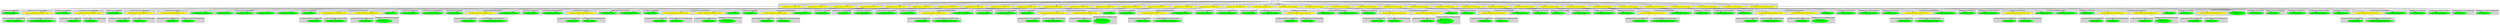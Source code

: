 digraph {

subgraph cluster0 {
 node [style=filled,color=white];
 style=filled;
 color=lightgrey;
 label = "CT_PROG";

"NT_EXPR_CALL_FUNCTION_37099"
 [fillcolor = yellow]
"NT_EXPR_CALL_FUNCTION_37104"
 [fillcolor = yellow]
"NT_EXPR_CALL_FUNCTION_37109"
 [fillcolor = yellow]
"NT_EXPR_CALL_FUNCTION_37114"
 [fillcolor = yellow]
"NT_EXPR_CALL_FUNCTION_37123"
 [fillcolor = yellow]
"NT_EXPR_CALL_FUNCTION_37132"
 [fillcolor = yellow]
"NT_EXPR_CALL_FUNCTION_37135"
 [fillcolor = yellow]
"NT_EXPR_CALL_FUNCTION_37141"
 [fillcolor = yellow]
"NT_EXPR_CALL_FUNCTION_37144"
 [fillcolor = yellow]
"NT_EXPR_CALL_FUNCTION_37150"
 [fillcolor = yellow]
"NT_EXPR_CALL_FUNCTION_37159"
 [fillcolor = yellow]
"NT_EXPR_CALL_FUNCTION_37165"
 [fillcolor = yellow]
"NT_EXPR_CALL_FUNCTION_37168"
 [fillcolor = yellow]
"NT_EXPR_CALL_FUNCTION_37171"
 [fillcolor = yellow]
"NT_EXPR_CALL_FUNCTION_37177"
 [fillcolor = yellow]
"NT_EXPR_CALL_FUNCTION_37180"
 [fillcolor = yellow]
"NT_EXPR_CALL_FUNCTION_37189"
 [fillcolor = yellow]
"NT_EXPR_CALL_FUNCTION_37195"
 [fillcolor = yellow]
"NT_EXPR_CALL_FUNCTION_37198"
 [fillcolor = yellow]
"NT_EXPR_CALL_FUNCTION_37201"
 [fillcolor = yellow]
"NT_EXPR_CALL_FUNCTION_37207"
 [fillcolor = yellow]
"NT_EXPR_CALL_FUNCTION_37216"
 [fillcolor = yellow]
"NT_EXPR_CALL_FUNCTION_37222"
 [fillcolor = yellow]
"NT_EXPR_CALL_FUNCTION_37225"
 [fillcolor = yellow]
"NT_EXPR_CALL_FUNCTION_37228"
 [fillcolor = yellow]
"NT_EXPR_CALL_FUNCTION_37234"
 [fillcolor = yellow]
"NT_EXPR_CALL_FUNCTION_37237"
 [fillcolor = yellow]
"NT_EXPR_CALL_FUNCTION_37246"
 [fillcolor = yellow]
"NT_EXPR_CALL_FUNCTION_37249"
 [fillcolor = yellow]
"NT_EXPR_CALL_FUNCTION_37255"
 [fillcolor = yellow]
"NT_EXPR_CALL_FUNCTION_37258"
 [fillcolor = yellow]
"NT_EXPR_CALL_FUNCTION_37264"
 [fillcolor = yellow]
"NT_EXPR_CALL_FUNCTION_37273"
 [fillcolor = yellow]
"NT_EXPR_CALL_FUNCTION_37279"
 [fillcolor = yellow]
"NT_EXPR_CALL_FUNCTION_37282"
 [fillcolor = yellow]
"NT_EXPR_CALL_FUNCTION_37285"
 [fillcolor = yellow]
"NT_EXPR_CALL_FUNCTION_37291"
 [fillcolor = yellow]
"NT_EXPR_MINUS_OR_PLUS_BINARY_37294"
 [fillcolor = yellow]
}
"NT_PROG_37098"->"NT_EXPR_CALL_FUNCTION_37099"
subgraph cluster1 {
 node [style=filled,color=white];
 style=filled;
 color=lightgrey;
 label = "CT_EXPR_CALL_FUNCTION_ID";

"NT_ID_37100< options >"
 [fillcolor = green]
}
subgraph cluster2 {
 node [style=filled,color=white];
 style=filled;
 color=lightgrey;
 label = "CT_EXPR_CALL_FUNCTION_PARAMS";

"NT_EXPR_ASSIGNMENT_OPETATORS_37101"
 [fillcolor = yellow]
}
"NT_EXPR_CALL_FUNCTION_37099"->"NT_ID_37100< options >"
"NT_EXPR_CALL_FUNCTION_37099"->"NT_EXPR_ASSIGNMENT_OPETATORS_37101"
subgraph cluster3 {
 node [style=filled,color=white];
 style=filled;
 color=lightgrey;
 label = "CT_EXPR_ASSIGNMENT_OPETATORS_LEFT";

"NT_ID_37102< keep.source >"
 [fillcolor = green]
}
subgraph cluster4 {
 node [style=filled,color=white];
 style=filled;
 color=lightgrey;
 label = "CT_EXPR_ASSIGNMENT_OPETATORS_RIGHT";

"NT_LITERALSPECIFIER_37103< TRUE >"
 [fillcolor = green]
}
"NT_EXPR_ASSIGNMENT_OPETATORS_37101"->"NT_ID_37102< keep.source >"
"NT_EXPR_ASSIGNMENT_OPETATORS_37101"->"NT_LITERALSPECIFIER_37103< TRUE >"
"NT_PROG_37098"->"NT_EXPR_CALL_FUNCTION_37104"
subgraph cluster5 {
 node [style=filled,color=white];
 style=filled;
 color=lightgrey;
 label = "CT_EXPR_CALL_FUNCTION_ID";

"NT_ID_37105< print >"
 [fillcolor = green]
}
subgraph cluster6 {
 node [style=filled,color=white];
 style=filled;
 color=lightgrey;
 label = "CT_EXPR_CALL_FUNCTION_PARAMS";

"NT_EXPR_MINUS_OR_PLUS_BINARY_37106"
 [fillcolor = yellow]
}
"NT_EXPR_CALL_FUNCTION_37104"->"NT_ID_37105< print >"
"NT_EXPR_CALL_FUNCTION_37104"->"NT_EXPR_MINUS_OR_PLUS_BINARY_37106"
subgraph cluster7 {
 node [style=filled,color=white];
 style=filled;
 color=lightgrey;
 label = "CT_EXPR_MINUS_OR_PLUS_BINARY_LEFT";

"NT_INT_37107< 2 >"
 [fillcolor = green]
}
subgraph cluster8 {
 node [style=filled,color=white];
 style=filled;
 color=lightgrey;
 label = "CT_EXPR_MINUS_OR_PLUS_BINARY_RIGHT";

"NT_INT_37108< 3 >"
 [fillcolor = green]
}
"NT_EXPR_MINUS_OR_PLUS_BINARY_37106"->"NT_INT_37107< 2 >"
"NT_EXPR_MINUS_OR_PLUS_BINARY_37106"->"NT_INT_37108< 3 >"
"NT_PROG_37098"->"NT_EXPR_CALL_FUNCTION_37109"
subgraph cluster9 {
 node [style=filled,color=white];
 style=filled;
 color=lightgrey;
 label = "CT_EXPR_CALL_FUNCTION_ID";

"NT_ID_37110< print >"
 [fillcolor = green]
}
subgraph cluster10 {
 node [style=filled,color=white];
 style=filled;
 color=lightgrey;
 label = "CT_EXPR_CALL_FUNCTION_PARAMS";

"NT_EXPR_MINUS_OR_PLUS_BINARY_37111"
 [fillcolor = yellow]
}
"NT_EXPR_CALL_FUNCTION_37109"->"NT_ID_37110< print >"
"NT_EXPR_CALL_FUNCTION_37109"->"NT_EXPR_MINUS_OR_PLUS_BINARY_37111"
subgraph cluster11 {
 node [style=filled,color=white];
 style=filled;
 color=lightgrey;
 label = "CT_EXPR_MINUS_OR_PLUS_BINARY_LEFT";

"NT_INT_37112< 4 >"
 [fillcolor = green]
}
subgraph cluster12 {
 node [style=filled,color=white];
 style=filled;
 color=lightgrey;
 label = "CT_EXPR_MINUS_OR_PLUS_BINARY_RIGHT";

"NT_INT_37113< 5 >"
 [fillcolor = green]
}
"NT_EXPR_MINUS_OR_PLUS_BINARY_37111"->"NT_INT_37112< 4 >"
"NT_EXPR_MINUS_OR_PLUS_BINARY_37111"->"NT_INT_37113< 5 >"
"NT_PROG_37098"->"NT_EXPR_CALL_FUNCTION_37114"
subgraph cluster13 {
 node [style=filled,color=white];
 style=filled;
 color=lightgrey;
 label = "CT_EXPR_CALL_FUNCTION_ID";

"NT_EXPR_ASSIGNMENT_OPETATORS_37115"
 [fillcolor = yellow]
}
subgraph cluster14 {
 node [style=filled,color=white];
 style=filled;
 color=lightgrey;
 label = "CT_EXPR_CALL_FUNCTION_PARAMS";

"NT_STRING_37118< # line 1 >"
 [fillcolor = green]
"NT_STRING_37119< 2+3 >"
 [fillcolor = green]
"NT_STRING_37120< ls() >"
 [fillcolor = green]
"NT_STRING_37121< pi >"
 [fillcolor = green]
"NT_STRING_37122< # last line >"
 [fillcolor = green]
}
"NT_EXPR_CALL_FUNCTION_37114"->"NT_EXPR_ASSIGNMENT_OPETATORS_37115"
subgraph cluster15 {
 node [style=filled,color=white];
 style=filled;
 color=lightgrey;
 label = "CT_EXPR_ASSIGNMENT_OPETATORS_LEFT";

"NT_ID_37116< z >"
 [fillcolor = green]
}
subgraph cluster16 {
 node [style=filled,color=white];
 style=filled;
 color=lightgrey;
 label = "CT_EXPR_ASSIGNMENT_OPETATORS_RIGHT";

"NT_ID_37117< c >"
 [fillcolor = green]
}
"NT_EXPR_ASSIGNMENT_OPETATORS_37115"->"NT_ID_37116< z >"
"NT_EXPR_ASSIGNMENT_OPETATORS_37115"->"NT_ID_37117< c >"
"NT_EXPR_CALL_FUNCTION_37114"->"NT_STRING_37118< # line 1 >"
"NT_EXPR_CALL_FUNCTION_37114"->"NT_STRING_37119< 2+3 >"
"NT_EXPR_CALL_FUNCTION_37114"->"NT_STRING_37120< ls() >"
"NT_EXPR_CALL_FUNCTION_37114"->"NT_STRING_37121< pi >"
"NT_EXPR_CALL_FUNCTION_37114"->"NT_STRING_37122< # last line >"
"NT_PROG_37098"->"NT_EXPR_CALL_FUNCTION_37123"
subgraph cluster17 {
 node [style=filled,color=white];
 style=filled;
 color=lightgrey;
 label = "CT_EXPR_CALL_FUNCTION_ID";

"NT_ID_37124< cat >"
 [fillcolor = green]
}
subgraph cluster18 {
 node [style=filled,color=white];
 style=filled;
 color=lightgrey;
 label = "CT_EXPR_CALL_FUNCTION_PARAMS";

"NT_ID_37125< z >"
 [fillcolor = green]
"NT_EXPR_ASSIGNMENT_OPETATORS_37126"
 [fillcolor = yellow]
"NT_EXPR_ASSIGNMENT_OPETATORS_37129"
 [fillcolor = yellow]
}
"NT_EXPR_CALL_FUNCTION_37123"->"NT_ID_37124< cat >"
"NT_EXPR_CALL_FUNCTION_37123"->"NT_ID_37125< z >"
"NT_EXPR_CALL_FUNCTION_37123"->"NT_EXPR_ASSIGNMENT_OPETATORS_37126"
subgraph cluster19 {
 node [style=filled,color=white];
 style=filled;
 color=lightgrey;
 label = "CT_EXPR_ASSIGNMENT_OPETATORS_LEFT";

"NT_ID_37127< file >"
 [fillcolor = green]
}
subgraph cluster20 {
 node [style=filled,color=white];
 style=filled;
 color=lightgrey;
 label = "CT_EXPR_ASSIGNMENT_OPETATORS_RIGHT";

"NT_STRING_37128< testIO.R >"
 [fillcolor = green]
}
"NT_EXPR_ASSIGNMENT_OPETATORS_37126"->"NT_ID_37127< file >"
"NT_EXPR_ASSIGNMENT_OPETATORS_37126"->"NT_STRING_37128< testIO.R >"
"NT_EXPR_CALL_FUNCTION_37123"->"NT_EXPR_ASSIGNMENT_OPETATORS_37129"
subgraph cluster21 {
 node [style=filled,color=white];
 style=filled;
 color=lightgrey;
 label = "CT_EXPR_ASSIGNMENT_OPETATORS_LEFT";

"NT_ID_37130< sep >"
 [fillcolor = green]
}
subgraph cluster22 {
 node [style=filled,color=white];
 style=filled;
 color=lightgrey;
 label = "CT_EXPR_ASSIGNMENT_OPETATORS_RIGHT";

"NT_STRING_37131< \n >"
 [fillcolor = green]
}
"NT_EXPR_ASSIGNMENT_OPETATORS_37129"->"NT_ID_37130< sep >"
"NT_EXPR_ASSIGNMENT_OPETATORS_37129"->"NT_STRING_37131< \n >"
"NT_PROG_37098"->"NT_EXPR_CALL_FUNCTION_37132"
subgraph cluster23 {
 node [style=filled,color=white];
 style=filled;
 color=lightgrey;
 label = "CT_EXPR_CALL_FUNCTION_ID";

"NT_ID_37133< readLines >"
 [fillcolor = green]
}
subgraph cluster24 {
 node [style=filled,color=white];
 style=filled;
 color=lightgrey;
 label = "CT_EXPR_CALL_FUNCTION_PARAMS";

"NT_STRING_37134< testIO.R >"
 [fillcolor = green]
}
"NT_EXPR_CALL_FUNCTION_37132"->"NT_ID_37133< readLines >"
"NT_EXPR_CALL_FUNCTION_37132"->"NT_STRING_37134< testIO.R >"
"NT_PROG_37098"->"NT_EXPR_CALL_FUNCTION_37135"
subgraph cluster25 {
 node [style=filled,color=white];
 style=filled;
 color=lightgrey;
 label = "CT_EXPR_CALL_FUNCTION_ID";

"NT_ID_37136< source >"
 [fillcolor = green]
}
subgraph cluster26 {
 node [style=filled,color=white];
 style=filled;
 color=lightgrey;
 label = "CT_EXPR_CALL_FUNCTION_PARAMS";

"NT_STRING_37137< testIO.R >"
 [fillcolor = green]
"NT_EXPR_ASSIGNMENT_OPETATORS_37138"
 [fillcolor = yellow]
}
"NT_EXPR_CALL_FUNCTION_37135"->"NT_ID_37136< source >"
"NT_EXPR_CALL_FUNCTION_37135"->"NT_STRING_37137< testIO.R >"
"NT_EXPR_CALL_FUNCTION_37135"->"NT_EXPR_ASSIGNMENT_OPETATORS_37138"
subgraph cluster27 {
 node [style=filled,color=white];
 style=filled;
 color=lightgrey;
 label = "CT_EXPR_ASSIGNMENT_OPETATORS_LEFT";

"NT_ID_37139< echo >"
 [fillcolor = green]
}
subgraph cluster28 {
 node [style=filled,color=white];
 style=filled;
 color=lightgrey;
 label = "CT_EXPR_ASSIGNMENT_OPETATORS_RIGHT";

"NT_LITERALSPECIFIER_37140< TRUE >"
 [fillcolor = green]
}
"NT_EXPR_ASSIGNMENT_OPETATORS_37138"->"NT_ID_37139< echo >"
"NT_EXPR_ASSIGNMENT_OPETATORS_37138"->"NT_LITERALSPECIFIER_37140< TRUE >"
"NT_PROG_37098"->"NT_EXPR_CALL_FUNCTION_37141"
subgraph cluster29 {
 node [style=filled,color=white];
 style=filled;
 color=lightgrey;
 label = "CT_EXPR_CALL_FUNCTION_ID";

"NT_ID_37142< unlink >"
 [fillcolor = green]
}
subgraph cluster30 {
 node [style=filled,color=white];
 style=filled;
 color=lightgrey;
 label = "CT_EXPR_CALL_FUNCTION_PARAMS";

"NT_STRING_37143< testIO.R >"
 [fillcolor = green]
}
"NT_EXPR_CALL_FUNCTION_37141"->"NT_ID_37142< unlink >"
"NT_EXPR_CALL_FUNCTION_37141"->"NT_STRING_37143< testIO.R >"
"NT_PROG_37098"->"NT_EXPR_CALL_FUNCTION_37144"
subgraph cluster31 {
 node [style=filled,color=white];
 style=filled;
 color=lightgrey;
 label = "CT_EXPR_CALL_FUNCTION_ID";

"NT_EXPR_ASSIGNMENT_OPETATORS_37145"
 [fillcolor = yellow]
}
subgraph cluster32 {
 node [style=filled,color=white];
 style=filled;
 color=lightgrey;
 label = "CT_EXPR_CALL_FUNCTION_PARAMS";

"NT_STRING_37148< testIO.R >"
 [fillcolor = green]
"NT_STRING_37149< wt >"
 [fillcolor = green]
}
"NT_EXPR_CALL_FUNCTION_37144"->"NT_EXPR_ASSIGNMENT_OPETATORS_37145"
subgraph cluster33 {
 node [style=filled,color=white];
 style=filled;
 color=lightgrey;
 label = "CT_EXPR_ASSIGNMENT_OPETATORS_LEFT";

"NT_ID_37146< zz >"
 [fillcolor = green]
}
subgraph cluster34 {
 node [style=filled,color=white];
 style=filled;
 color=lightgrey;
 label = "CT_EXPR_ASSIGNMENT_OPETATORS_RIGHT";

"NT_ID_37147< file >"
 [fillcolor = green]
}
"NT_EXPR_ASSIGNMENT_OPETATORS_37145"->"NT_ID_37146< zz >"
"NT_EXPR_ASSIGNMENT_OPETATORS_37145"->"NT_ID_37147< file >"
"NT_EXPR_CALL_FUNCTION_37144"->"NT_STRING_37148< testIO.R >"
"NT_EXPR_CALL_FUNCTION_37144"->"NT_STRING_37149< wt >"
"NT_PROG_37098"->"NT_EXPR_CALL_FUNCTION_37150"
subgraph cluster35 {
 node [style=filled,color=white];
 style=filled;
 color=lightgrey;
 label = "CT_EXPR_CALL_FUNCTION_ID";

"NT_ID_37151< cat >"
 [fillcolor = green]
}
subgraph cluster36 {
 node [style=filled,color=white];
 style=filled;
 color=lightgrey;
 label = "CT_EXPR_CALL_FUNCTION_PARAMS";

"NT_ID_37152< z >"
 [fillcolor = green]
"NT_EXPR_ASSIGNMENT_OPETATORS_37153"
 [fillcolor = yellow]
"NT_EXPR_ASSIGNMENT_OPETATORS_37156"
 [fillcolor = yellow]
}
"NT_EXPR_CALL_FUNCTION_37150"->"NT_ID_37151< cat >"
"NT_EXPR_CALL_FUNCTION_37150"->"NT_ID_37152< z >"
"NT_EXPR_CALL_FUNCTION_37150"->"NT_EXPR_ASSIGNMENT_OPETATORS_37153"
subgraph cluster37 {
 node [style=filled,color=white];
 style=filled;
 color=lightgrey;
 label = "CT_EXPR_ASSIGNMENT_OPETATORS_LEFT";

"NT_ID_37154< file >"
 [fillcolor = green]
}
subgraph cluster38 {
 node [style=filled,color=white];
 style=filled;
 color=lightgrey;
 label = "CT_EXPR_ASSIGNMENT_OPETATORS_RIGHT";

"NT_ID_37155< zz >"
 [fillcolor = green]
}
"NT_EXPR_ASSIGNMENT_OPETATORS_37153"->"NT_ID_37154< file >"
"NT_EXPR_ASSIGNMENT_OPETATORS_37153"->"NT_ID_37155< zz >"
"NT_EXPR_CALL_FUNCTION_37150"->"NT_EXPR_ASSIGNMENT_OPETATORS_37156"
subgraph cluster39 {
 node [style=filled,color=white];
 style=filled;
 color=lightgrey;
 label = "CT_EXPR_ASSIGNMENT_OPETATORS_LEFT";

"NT_ID_37157< sep >"
 [fillcolor = green]
}
subgraph cluster40 {
 node [style=filled,color=white];
 style=filled;
 color=lightgrey;
 label = "CT_EXPR_ASSIGNMENT_OPETATORS_RIGHT";

"NT_STRING_37158< \n >"
 [fillcolor = green]
}
"NT_EXPR_ASSIGNMENT_OPETATORS_37156"->"NT_ID_37157< sep >"
"NT_EXPR_ASSIGNMENT_OPETATORS_37156"->"NT_STRING_37158< \n >"
"NT_PROG_37098"->"NT_EXPR_CALL_FUNCTION_37159"
subgraph cluster41 {
 node [style=filled,color=white];
 style=filled;
 color=lightgrey;
 label = "CT_EXPR_CALL_FUNCTION_ID";

"NT_ID_37160< cat >"
 [fillcolor = green]
}
subgraph cluster42 {
 node [style=filled,color=white];
 style=filled;
 color=lightgrey;
 label = "CT_EXPR_CALL_FUNCTION_PARAMS";

"NT_STRING_37161< 5+6 >"
 [fillcolor = green]
"NT_EXPR_ASSIGNMENT_OPETATORS_37162"
 [fillcolor = yellow]
}
"NT_EXPR_CALL_FUNCTION_37159"->"NT_ID_37160< cat >"
"NT_EXPR_CALL_FUNCTION_37159"->"NT_STRING_37161< 5+6 >"
"NT_EXPR_CALL_FUNCTION_37159"->"NT_EXPR_ASSIGNMENT_OPETATORS_37162"
subgraph cluster43 {
 node [style=filled,color=white];
 style=filled;
 color=lightgrey;
 label = "CT_EXPR_ASSIGNMENT_OPETATORS_LEFT";

"NT_ID_37163< file >"
 [fillcolor = green]
}
subgraph cluster44 {
 node [style=filled,color=white];
 style=filled;
 color=lightgrey;
 label = "CT_EXPR_ASSIGNMENT_OPETATORS_RIGHT";

"NT_ID_37164< zz >"
 [fillcolor = green]
}
"NT_EXPR_ASSIGNMENT_OPETATORS_37162"->"NT_ID_37163< file >"
"NT_EXPR_ASSIGNMENT_OPETATORS_37162"->"NT_ID_37164< zz >"
"NT_PROG_37098"->"NT_EXPR_CALL_FUNCTION_37165"
subgraph cluster45 {
 node [style=filled,color=white];
 style=filled;
 color=lightgrey;
 label = "CT_EXPR_CALL_FUNCTION_ID";

"NT_ID_37166< close >"
 [fillcolor = green]
}
subgraph cluster46 {
 node [style=filled,color=white];
 style=filled;
 color=lightgrey;
 label = "CT_EXPR_CALL_FUNCTION_PARAMS";

"NT_ID_37167< zz >"
 [fillcolor = green]
}
"NT_EXPR_CALL_FUNCTION_37165"->"NT_ID_37166< close >"
"NT_EXPR_CALL_FUNCTION_37165"->"NT_ID_37167< zz >"
"NT_PROG_37098"->"NT_EXPR_CALL_FUNCTION_37168"
subgraph cluster47 {
 node [style=filled,color=white];
 style=filled;
 color=lightgrey;
 label = "CT_EXPR_CALL_FUNCTION_ID";

"NT_ID_37169< readLines >"
 [fillcolor = green]
}
subgraph cluster48 {
 node [style=filled,color=white];
 style=filled;
 color=lightgrey;
 label = "CT_EXPR_CALL_FUNCTION_PARAMS";

"NT_STRING_37170< testIO.R >"
 [fillcolor = green]
}
"NT_EXPR_CALL_FUNCTION_37168"->"NT_ID_37169< readLines >"
"NT_EXPR_CALL_FUNCTION_37168"->"NT_STRING_37170< testIO.R >"
"NT_PROG_37098"->"NT_EXPR_CALL_FUNCTION_37171"
subgraph cluster49 {
 node [style=filled,color=white];
 style=filled;
 color=lightgrey;
 label = "CT_EXPR_CALL_FUNCTION_ID";

"NT_ID_37172< source >"
 [fillcolor = green]
}
subgraph cluster50 {
 node [style=filled,color=white];
 style=filled;
 color=lightgrey;
 label = "CT_EXPR_CALL_FUNCTION_PARAMS";

"NT_STRING_37173< testIO.R >"
 [fillcolor = green]
"NT_EXPR_ASSIGNMENT_OPETATORS_37174"
 [fillcolor = yellow]
}
"NT_EXPR_CALL_FUNCTION_37171"->"NT_ID_37172< source >"
"NT_EXPR_CALL_FUNCTION_37171"->"NT_STRING_37173< testIO.R >"
"NT_EXPR_CALL_FUNCTION_37171"->"NT_EXPR_ASSIGNMENT_OPETATORS_37174"
subgraph cluster51 {
 node [style=filled,color=white];
 style=filled;
 color=lightgrey;
 label = "CT_EXPR_ASSIGNMENT_OPETATORS_LEFT";

"NT_ID_37175< echo >"
 [fillcolor = green]
}
subgraph cluster52 {
 node [style=filled,color=white];
 style=filled;
 color=lightgrey;
 label = "CT_EXPR_ASSIGNMENT_OPETATORS_RIGHT";

"NT_LITERALSPECIFIER_37176< TRUE >"
 [fillcolor = green]
}
"NT_EXPR_ASSIGNMENT_OPETATORS_37174"->"NT_ID_37175< echo >"
"NT_EXPR_ASSIGNMENT_OPETATORS_37174"->"NT_LITERALSPECIFIER_37176< TRUE >"
"NT_PROG_37098"->"NT_EXPR_CALL_FUNCTION_37177"
subgraph cluster53 {
 node [style=filled,color=white];
 style=filled;
 color=lightgrey;
 label = "CT_EXPR_CALL_FUNCTION_ID";

"NT_ID_37178< unlink >"
 [fillcolor = green]
}
subgraph cluster54 {
 node [style=filled,color=white];
 style=filled;
 color=lightgrey;
 label = "CT_EXPR_CALL_FUNCTION_PARAMS";

"NT_STRING_37179< testIO.R >"
 [fillcolor = green]
}
"NT_EXPR_CALL_FUNCTION_37177"->"NT_ID_37178< unlink >"
"NT_EXPR_CALL_FUNCTION_37177"->"NT_STRING_37179< testIO.R >"
"NT_PROG_37098"->"NT_EXPR_CALL_FUNCTION_37180"
subgraph cluster55 {
 node [style=filled,color=white];
 style=filled;
 color=lightgrey;
 label = "CT_EXPR_CALL_FUNCTION_ID";

"NT_ID_37181< cat >"
 [fillcolor = green]
}
subgraph cluster56 {
 node [style=filled,color=white];
 style=filled;
 color=lightgrey;
 label = "CT_EXPR_CALL_FUNCTION_PARAMS";

"NT_ID_37182< z >"
 [fillcolor = green]
"NT_EXPR_ASSIGNMENT_OPETATORS_37183"
 [fillcolor = yellow]
"NT_EXPR_ASSIGNMENT_OPETATORS_37186"
 [fillcolor = yellow]
}
"NT_EXPR_CALL_FUNCTION_37180"->"NT_ID_37181< cat >"
"NT_EXPR_CALL_FUNCTION_37180"->"NT_ID_37182< z >"
"NT_EXPR_CALL_FUNCTION_37180"->"NT_EXPR_ASSIGNMENT_OPETATORS_37183"
subgraph cluster57 {
 node [style=filled,color=white];
 style=filled;
 color=lightgrey;
 label = "CT_EXPR_ASSIGNMENT_OPETATORS_LEFT";

"NT_ID_37184< file >"
 [fillcolor = green]
}
subgraph cluster58 {
 node [style=filled,color=white];
 style=filled;
 color=lightgrey;
 label = "CT_EXPR_ASSIGNMENT_OPETATORS_RIGHT";

"NT_STRING_37185< testIO.R >"
 [fillcolor = green]
}
"NT_EXPR_ASSIGNMENT_OPETATORS_37183"->"NT_ID_37184< file >"
"NT_EXPR_ASSIGNMENT_OPETATORS_37183"->"NT_STRING_37185< testIO.R >"
"NT_EXPR_CALL_FUNCTION_37180"->"NT_EXPR_ASSIGNMENT_OPETATORS_37186"
subgraph cluster59 {
 node [style=filled,color=white];
 style=filled;
 color=lightgrey;
 label = "CT_EXPR_ASSIGNMENT_OPETATORS_LEFT";

"NT_ID_37187< sep >"
 [fillcolor = green]
}
subgraph cluster60 {
 node [style=filled,color=white];
 style=filled;
 color=lightgrey;
 label = "CT_EXPR_ASSIGNMENT_OPETATORS_RIGHT";

"NT_STRING_37188< \r\n >"
 [fillcolor = green]
}
"NT_EXPR_ASSIGNMENT_OPETATORS_37186"->"NT_ID_37187< sep >"
"NT_EXPR_ASSIGNMENT_OPETATORS_37186"->"NT_STRING_37188< \r\n >"
"NT_PROG_37098"->"NT_EXPR_CALL_FUNCTION_37189"
subgraph cluster61 {
 node [style=filled,color=white];
 style=filled;
 color=lightgrey;
 label = "CT_EXPR_CALL_FUNCTION_ID";

"NT_ID_37190< source >"
 [fillcolor = green]
}
subgraph cluster62 {
 node [style=filled,color=white];
 style=filled;
 color=lightgrey;
 label = "CT_EXPR_CALL_FUNCTION_PARAMS";

"NT_STRING_37191< testIO.R >"
 [fillcolor = green]
"NT_EXPR_ASSIGNMENT_OPETATORS_37192"
 [fillcolor = yellow]
}
"NT_EXPR_CALL_FUNCTION_37189"->"NT_ID_37190< source >"
"NT_EXPR_CALL_FUNCTION_37189"->"NT_STRING_37191< testIO.R >"
"NT_EXPR_CALL_FUNCTION_37189"->"NT_EXPR_ASSIGNMENT_OPETATORS_37192"
subgraph cluster63 {
 node [style=filled,color=white];
 style=filled;
 color=lightgrey;
 label = "CT_EXPR_ASSIGNMENT_OPETATORS_LEFT";

"NT_ID_37193< echo >"
 [fillcolor = green]
}
subgraph cluster64 {
 node [style=filled,color=white];
 style=filled;
 color=lightgrey;
 label = "CT_EXPR_ASSIGNMENT_OPETATORS_RIGHT";

"NT_LITERALSPECIFIER_37194< TRUE >"
 [fillcolor = green]
}
"NT_EXPR_ASSIGNMENT_OPETATORS_37192"->"NT_ID_37193< echo >"
"NT_EXPR_ASSIGNMENT_OPETATORS_37192"->"NT_LITERALSPECIFIER_37194< TRUE >"
"NT_PROG_37098"->"NT_EXPR_CALL_FUNCTION_37195"
subgraph cluster65 {
 node [style=filled,color=white];
 style=filled;
 color=lightgrey;
 label = "CT_EXPR_CALL_FUNCTION_ID";

"NT_ID_37196< readLines >"
 [fillcolor = green]
}
subgraph cluster66 {
 node [style=filled,color=white];
 style=filled;
 color=lightgrey;
 label = "CT_EXPR_CALL_FUNCTION_PARAMS";

"NT_STRING_37197< testIO.R >"
 [fillcolor = green]
}
"NT_EXPR_CALL_FUNCTION_37195"->"NT_ID_37196< readLines >"
"NT_EXPR_CALL_FUNCTION_37195"->"NT_STRING_37197< testIO.R >"
"NT_PROG_37098"->"NT_EXPR_CALL_FUNCTION_37198"
subgraph cluster67 {
 node [style=filled,color=white];
 style=filled;
 color=lightgrey;
 label = "CT_EXPR_CALL_FUNCTION_ID";

"NT_ID_37199< unlink >"
 [fillcolor = green]
}
subgraph cluster68 {
 node [style=filled,color=white];
 style=filled;
 color=lightgrey;
 label = "CT_EXPR_CALL_FUNCTION_PARAMS";

"NT_STRING_37200< testIO.R >"
 [fillcolor = green]
}
"NT_EXPR_CALL_FUNCTION_37198"->"NT_ID_37199< unlink >"
"NT_EXPR_CALL_FUNCTION_37198"->"NT_STRING_37200< testIO.R >"
"NT_PROG_37098"->"NT_EXPR_CALL_FUNCTION_37201"
subgraph cluster69 {
 node [style=filled,color=white];
 style=filled;
 color=lightgrey;
 label = "CT_EXPR_CALL_FUNCTION_ID";

"NT_EXPR_ASSIGNMENT_OPETATORS_37202"
 [fillcolor = yellow]
}
subgraph cluster70 {
 node [style=filled,color=white];
 style=filled;
 color=lightgrey;
 label = "CT_EXPR_CALL_FUNCTION_PARAMS";

"NT_STRING_37205< testIO.R >"
 [fillcolor = green]
"NT_STRING_37206< wt >"
 [fillcolor = green]
}
"NT_EXPR_CALL_FUNCTION_37201"->"NT_EXPR_ASSIGNMENT_OPETATORS_37202"
subgraph cluster71 {
 node [style=filled,color=white];
 style=filled;
 color=lightgrey;
 label = "CT_EXPR_ASSIGNMENT_OPETATORS_LEFT";

"NT_ID_37203< zz >"
 [fillcolor = green]
}
subgraph cluster72 {
 node [style=filled,color=white];
 style=filled;
 color=lightgrey;
 label = "CT_EXPR_ASSIGNMENT_OPETATORS_RIGHT";

"NT_ID_37204< file >"
 [fillcolor = green]
}
"NT_EXPR_ASSIGNMENT_OPETATORS_37202"->"NT_ID_37203< zz >"
"NT_EXPR_ASSIGNMENT_OPETATORS_37202"->"NT_ID_37204< file >"
"NT_EXPR_CALL_FUNCTION_37201"->"NT_STRING_37205< testIO.R >"
"NT_EXPR_CALL_FUNCTION_37201"->"NT_STRING_37206< wt >"
"NT_PROG_37098"->"NT_EXPR_CALL_FUNCTION_37207"
subgraph cluster73 {
 node [style=filled,color=white];
 style=filled;
 color=lightgrey;
 label = "CT_EXPR_CALL_FUNCTION_ID";

"NT_ID_37208< cat >"
 [fillcolor = green]
}
subgraph cluster74 {
 node [style=filled,color=white];
 style=filled;
 color=lightgrey;
 label = "CT_EXPR_CALL_FUNCTION_PARAMS";

"NT_ID_37209< z >"
 [fillcolor = green]
"NT_EXPR_ASSIGNMENT_OPETATORS_37210"
 [fillcolor = yellow]
"NT_EXPR_ASSIGNMENT_OPETATORS_37213"
 [fillcolor = yellow]
}
"NT_EXPR_CALL_FUNCTION_37207"->"NT_ID_37208< cat >"
"NT_EXPR_CALL_FUNCTION_37207"->"NT_ID_37209< z >"
"NT_EXPR_CALL_FUNCTION_37207"->"NT_EXPR_ASSIGNMENT_OPETATORS_37210"
subgraph cluster75 {
 node [style=filled,color=white];
 style=filled;
 color=lightgrey;
 label = "CT_EXPR_ASSIGNMENT_OPETATORS_LEFT";

"NT_ID_37211< file >"
 [fillcolor = green]
}
subgraph cluster76 {
 node [style=filled,color=white];
 style=filled;
 color=lightgrey;
 label = "CT_EXPR_ASSIGNMENT_OPETATORS_RIGHT";

"NT_ID_37212< zz >"
 [fillcolor = green]
}
"NT_EXPR_ASSIGNMENT_OPETATORS_37210"->"NT_ID_37211< file >"
"NT_EXPR_ASSIGNMENT_OPETATORS_37210"->"NT_ID_37212< zz >"
"NT_EXPR_CALL_FUNCTION_37207"->"NT_EXPR_ASSIGNMENT_OPETATORS_37213"
subgraph cluster77 {
 node [style=filled,color=white];
 style=filled;
 color=lightgrey;
 label = "CT_EXPR_ASSIGNMENT_OPETATORS_LEFT";

"NT_ID_37214< sep >"
 [fillcolor = green]
}
subgraph cluster78 {
 node [style=filled,color=white];
 style=filled;
 color=lightgrey;
 label = "CT_EXPR_ASSIGNMENT_OPETATORS_RIGHT";

"NT_STRING_37215< \r\n >"
 [fillcolor = green]
}
"NT_EXPR_ASSIGNMENT_OPETATORS_37213"->"NT_ID_37214< sep >"
"NT_EXPR_ASSIGNMENT_OPETATORS_37213"->"NT_STRING_37215< \r\n >"
"NT_PROG_37098"->"NT_EXPR_CALL_FUNCTION_37216"
subgraph cluster79 {
 node [style=filled,color=white];
 style=filled;
 color=lightgrey;
 label = "CT_EXPR_CALL_FUNCTION_ID";

"NT_ID_37217< cat >"
 [fillcolor = green]
}
subgraph cluster80 {
 node [style=filled,color=white];
 style=filled;
 color=lightgrey;
 label = "CT_EXPR_CALL_FUNCTION_PARAMS";

"NT_STRING_37218< 5+6 >"
 [fillcolor = green]
"NT_EXPR_ASSIGNMENT_OPETATORS_37219"
 [fillcolor = yellow]
}
"NT_EXPR_CALL_FUNCTION_37216"->"NT_ID_37217< cat >"
"NT_EXPR_CALL_FUNCTION_37216"->"NT_STRING_37218< 5+6 >"
"NT_EXPR_CALL_FUNCTION_37216"->"NT_EXPR_ASSIGNMENT_OPETATORS_37219"
subgraph cluster81 {
 node [style=filled,color=white];
 style=filled;
 color=lightgrey;
 label = "CT_EXPR_ASSIGNMENT_OPETATORS_LEFT";

"NT_ID_37220< file >"
 [fillcolor = green]
}
subgraph cluster82 {
 node [style=filled,color=white];
 style=filled;
 color=lightgrey;
 label = "CT_EXPR_ASSIGNMENT_OPETATORS_RIGHT";

"NT_ID_37221< zz >"
 [fillcolor = green]
}
"NT_EXPR_ASSIGNMENT_OPETATORS_37219"->"NT_ID_37220< file >"
"NT_EXPR_ASSIGNMENT_OPETATORS_37219"->"NT_ID_37221< zz >"
"NT_PROG_37098"->"NT_EXPR_CALL_FUNCTION_37222"
subgraph cluster83 {
 node [style=filled,color=white];
 style=filled;
 color=lightgrey;
 label = "CT_EXPR_CALL_FUNCTION_ID";

"NT_ID_37223< close >"
 [fillcolor = green]
}
subgraph cluster84 {
 node [style=filled,color=white];
 style=filled;
 color=lightgrey;
 label = "CT_EXPR_CALL_FUNCTION_PARAMS";

"NT_ID_37224< zz >"
 [fillcolor = green]
}
"NT_EXPR_CALL_FUNCTION_37222"->"NT_ID_37223< close >"
"NT_EXPR_CALL_FUNCTION_37222"->"NT_ID_37224< zz >"
"NT_PROG_37098"->"NT_EXPR_CALL_FUNCTION_37225"
subgraph cluster85 {
 node [style=filled,color=white];
 style=filled;
 color=lightgrey;
 label = "CT_EXPR_CALL_FUNCTION_ID";

"NT_ID_37226< readLines >"
 [fillcolor = green]
}
subgraph cluster86 {
 node [style=filled,color=white];
 style=filled;
 color=lightgrey;
 label = "CT_EXPR_CALL_FUNCTION_PARAMS";

"NT_STRING_37227< testIO.R >"
 [fillcolor = green]
}
"NT_EXPR_CALL_FUNCTION_37225"->"NT_ID_37226< readLines >"
"NT_EXPR_CALL_FUNCTION_37225"->"NT_STRING_37227< testIO.R >"
"NT_PROG_37098"->"NT_EXPR_CALL_FUNCTION_37228"
subgraph cluster87 {
 node [style=filled,color=white];
 style=filled;
 color=lightgrey;
 label = "CT_EXPR_CALL_FUNCTION_ID";

"NT_ID_37229< source >"
 [fillcolor = green]
}
subgraph cluster88 {
 node [style=filled,color=white];
 style=filled;
 color=lightgrey;
 label = "CT_EXPR_CALL_FUNCTION_PARAMS";

"NT_STRING_37230< testIO.R >"
 [fillcolor = green]
"NT_EXPR_ASSIGNMENT_OPETATORS_37231"
 [fillcolor = yellow]
}
"NT_EXPR_CALL_FUNCTION_37228"->"NT_ID_37229< source >"
"NT_EXPR_CALL_FUNCTION_37228"->"NT_STRING_37230< testIO.R >"
"NT_EXPR_CALL_FUNCTION_37228"->"NT_EXPR_ASSIGNMENT_OPETATORS_37231"
subgraph cluster89 {
 node [style=filled,color=white];
 style=filled;
 color=lightgrey;
 label = "CT_EXPR_ASSIGNMENT_OPETATORS_LEFT";

"NT_ID_37232< echo >"
 [fillcolor = green]
}
subgraph cluster90 {
 node [style=filled,color=white];
 style=filled;
 color=lightgrey;
 label = "CT_EXPR_ASSIGNMENT_OPETATORS_RIGHT";

"NT_LITERALSPECIFIER_37233< TRUE >"
 [fillcolor = green]
}
"NT_EXPR_ASSIGNMENT_OPETATORS_37231"->"NT_ID_37232< echo >"
"NT_EXPR_ASSIGNMENT_OPETATORS_37231"->"NT_LITERALSPECIFIER_37233< TRUE >"
"NT_PROG_37098"->"NT_EXPR_CALL_FUNCTION_37234"
subgraph cluster91 {
 node [style=filled,color=white];
 style=filled;
 color=lightgrey;
 label = "CT_EXPR_CALL_FUNCTION_ID";

"NT_ID_37235< unlink >"
 [fillcolor = green]
}
subgraph cluster92 {
 node [style=filled,color=white];
 style=filled;
 color=lightgrey;
 label = "CT_EXPR_CALL_FUNCTION_PARAMS";

"NT_STRING_37236< testIO.R >"
 [fillcolor = green]
}
"NT_EXPR_CALL_FUNCTION_37234"->"NT_ID_37235< unlink >"
"NT_EXPR_CALL_FUNCTION_37234"->"NT_STRING_37236< testIO.R >"
"NT_PROG_37098"->"NT_EXPR_CALL_FUNCTION_37237"
subgraph cluster93 {
 node [style=filled,color=white];
 style=filled;
 color=lightgrey;
 label = "CT_EXPR_CALL_FUNCTION_ID";

"NT_ID_37238< cat >"
 [fillcolor = green]
}
subgraph cluster94 {
 node [style=filled,color=white];
 style=filled;
 color=lightgrey;
 label = "CT_EXPR_CALL_FUNCTION_PARAMS";

"NT_ID_37239< z >"
 [fillcolor = green]
"NT_EXPR_ASSIGNMENT_OPETATORS_37240"
 [fillcolor = yellow]
"NT_EXPR_ASSIGNMENT_OPETATORS_37243"
 [fillcolor = yellow]
}
"NT_EXPR_CALL_FUNCTION_37237"->"NT_ID_37238< cat >"
"NT_EXPR_CALL_FUNCTION_37237"->"NT_ID_37239< z >"
"NT_EXPR_CALL_FUNCTION_37237"->"NT_EXPR_ASSIGNMENT_OPETATORS_37240"
subgraph cluster95 {
 node [style=filled,color=white];
 style=filled;
 color=lightgrey;
 label = "CT_EXPR_ASSIGNMENT_OPETATORS_LEFT";

"NT_ID_37241< file >"
 [fillcolor = green]
}
subgraph cluster96 {
 node [style=filled,color=white];
 style=filled;
 color=lightgrey;
 label = "CT_EXPR_ASSIGNMENT_OPETATORS_RIGHT";

"NT_STRING_37242< testIO.R >"
 [fillcolor = green]
}
"NT_EXPR_ASSIGNMENT_OPETATORS_37240"->"NT_ID_37241< file >"
"NT_EXPR_ASSIGNMENT_OPETATORS_37240"->"NT_STRING_37242< testIO.R >"
"NT_EXPR_CALL_FUNCTION_37237"->"NT_EXPR_ASSIGNMENT_OPETATORS_37243"
subgraph cluster97 {
 node [style=filled,color=white];
 style=filled;
 color=lightgrey;
 label = "CT_EXPR_ASSIGNMENT_OPETATORS_LEFT";

"NT_ID_37244< sep >"
 [fillcolor = green]
}
subgraph cluster98 {
 node [style=filled,color=white];
 style=filled;
 color=lightgrey;
 label = "CT_EXPR_ASSIGNMENT_OPETATORS_RIGHT";

"NT_STRING_37245< \r >"
 [fillcolor = green]
}
"NT_EXPR_ASSIGNMENT_OPETATORS_37243"->"NT_ID_37244< sep >"
"NT_EXPR_ASSIGNMENT_OPETATORS_37243"->"NT_STRING_37245< \r >"
"NT_PROG_37098"->"NT_EXPR_CALL_FUNCTION_37246"
subgraph cluster99 {
 node [style=filled,color=white];
 style=filled;
 color=lightgrey;
 label = "CT_EXPR_CALL_FUNCTION_ID";

"NT_ID_37247< readLines >"
 [fillcolor = green]
}
subgraph cluster100 {
 node [style=filled,color=white];
 style=filled;
 color=lightgrey;
 label = "CT_EXPR_CALL_FUNCTION_PARAMS";

"NT_STRING_37248< testIO.R >"
 [fillcolor = green]
}
"NT_EXPR_CALL_FUNCTION_37246"->"NT_ID_37247< readLines >"
"NT_EXPR_CALL_FUNCTION_37246"->"NT_STRING_37248< testIO.R >"
"NT_PROG_37098"->"NT_EXPR_CALL_FUNCTION_37249"
subgraph cluster101 {
 node [style=filled,color=white];
 style=filled;
 color=lightgrey;
 label = "CT_EXPR_CALL_FUNCTION_ID";

"NT_ID_37250< source >"
 [fillcolor = green]
}
subgraph cluster102 {
 node [style=filled,color=white];
 style=filled;
 color=lightgrey;
 label = "CT_EXPR_CALL_FUNCTION_PARAMS";

"NT_STRING_37251< testIO.R >"
 [fillcolor = green]
"NT_EXPR_ASSIGNMENT_OPETATORS_37252"
 [fillcolor = yellow]
}
"NT_EXPR_CALL_FUNCTION_37249"->"NT_ID_37250< source >"
"NT_EXPR_CALL_FUNCTION_37249"->"NT_STRING_37251< testIO.R >"
"NT_EXPR_CALL_FUNCTION_37249"->"NT_EXPR_ASSIGNMENT_OPETATORS_37252"
subgraph cluster103 {
 node [style=filled,color=white];
 style=filled;
 color=lightgrey;
 label = "CT_EXPR_ASSIGNMENT_OPETATORS_LEFT";

"NT_ID_37253< echo >"
 [fillcolor = green]
}
subgraph cluster104 {
 node [style=filled,color=white];
 style=filled;
 color=lightgrey;
 label = "CT_EXPR_ASSIGNMENT_OPETATORS_RIGHT";

"NT_LITERALSPECIFIER_37254< TRUE >"
 [fillcolor = green]
}
"NT_EXPR_ASSIGNMENT_OPETATORS_37252"->"NT_ID_37253< echo >"
"NT_EXPR_ASSIGNMENT_OPETATORS_37252"->"NT_LITERALSPECIFIER_37254< TRUE >"
"NT_PROG_37098"->"NT_EXPR_CALL_FUNCTION_37255"
subgraph cluster105 {
 node [style=filled,color=white];
 style=filled;
 color=lightgrey;
 label = "CT_EXPR_CALL_FUNCTION_ID";

"NT_ID_37256< unlink >"
 [fillcolor = green]
}
subgraph cluster106 {
 node [style=filled,color=white];
 style=filled;
 color=lightgrey;
 label = "CT_EXPR_CALL_FUNCTION_PARAMS";

"NT_STRING_37257< testIO.R >"
 [fillcolor = green]
}
"NT_EXPR_CALL_FUNCTION_37255"->"NT_ID_37256< unlink >"
"NT_EXPR_CALL_FUNCTION_37255"->"NT_STRING_37257< testIO.R >"
"NT_PROG_37098"->"NT_EXPR_CALL_FUNCTION_37258"
subgraph cluster107 {
 node [style=filled,color=white];
 style=filled;
 color=lightgrey;
 label = "CT_EXPR_CALL_FUNCTION_ID";

"NT_EXPR_ASSIGNMENT_OPETATORS_37259"
 [fillcolor = yellow]
}
subgraph cluster108 {
 node [style=filled,color=white];
 style=filled;
 color=lightgrey;
 label = "CT_EXPR_CALL_FUNCTION_PARAMS";

"NT_STRING_37262< testIO.R >"
 [fillcolor = green]
"NT_STRING_37263< wt >"
 [fillcolor = green]
}
"NT_EXPR_CALL_FUNCTION_37258"->"NT_EXPR_ASSIGNMENT_OPETATORS_37259"
subgraph cluster109 {
 node [style=filled,color=white];
 style=filled;
 color=lightgrey;
 label = "CT_EXPR_ASSIGNMENT_OPETATORS_LEFT";

"NT_ID_37260< zz >"
 [fillcolor = green]
}
subgraph cluster110 {
 node [style=filled,color=white];
 style=filled;
 color=lightgrey;
 label = "CT_EXPR_ASSIGNMENT_OPETATORS_RIGHT";

"NT_ID_37261< file >"
 [fillcolor = green]
}
"NT_EXPR_ASSIGNMENT_OPETATORS_37259"->"NT_ID_37260< zz >"
"NT_EXPR_ASSIGNMENT_OPETATORS_37259"->"NT_ID_37261< file >"
"NT_EXPR_CALL_FUNCTION_37258"->"NT_STRING_37262< testIO.R >"
"NT_EXPR_CALL_FUNCTION_37258"->"NT_STRING_37263< wt >"
"NT_PROG_37098"->"NT_EXPR_CALL_FUNCTION_37264"
subgraph cluster111 {
 node [style=filled,color=white];
 style=filled;
 color=lightgrey;
 label = "CT_EXPR_CALL_FUNCTION_ID";

"NT_ID_37265< cat >"
 [fillcolor = green]
}
subgraph cluster112 {
 node [style=filled,color=white];
 style=filled;
 color=lightgrey;
 label = "CT_EXPR_CALL_FUNCTION_PARAMS";

"NT_ID_37266< z >"
 [fillcolor = green]
"NT_EXPR_ASSIGNMENT_OPETATORS_37267"
 [fillcolor = yellow]
"NT_EXPR_ASSIGNMENT_OPETATORS_37270"
 [fillcolor = yellow]
}
"NT_EXPR_CALL_FUNCTION_37264"->"NT_ID_37265< cat >"
"NT_EXPR_CALL_FUNCTION_37264"->"NT_ID_37266< z >"
"NT_EXPR_CALL_FUNCTION_37264"->"NT_EXPR_ASSIGNMENT_OPETATORS_37267"
subgraph cluster113 {
 node [style=filled,color=white];
 style=filled;
 color=lightgrey;
 label = "CT_EXPR_ASSIGNMENT_OPETATORS_LEFT";

"NT_ID_37268< file >"
 [fillcolor = green]
}
subgraph cluster114 {
 node [style=filled,color=white];
 style=filled;
 color=lightgrey;
 label = "CT_EXPR_ASSIGNMENT_OPETATORS_RIGHT";

"NT_ID_37269< zz >"
 [fillcolor = green]
}
"NT_EXPR_ASSIGNMENT_OPETATORS_37267"->"NT_ID_37268< file >"
"NT_EXPR_ASSIGNMENT_OPETATORS_37267"->"NT_ID_37269< zz >"
"NT_EXPR_CALL_FUNCTION_37264"->"NT_EXPR_ASSIGNMENT_OPETATORS_37270"
subgraph cluster115 {
 node [style=filled,color=white];
 style=filled;
 color=lightgrey;
 label = "CT_EXPR_ASSIGNMENT_OPETATORS_LEFT";

"NT_ID_37271< sep >"
 [fillcolor = green]
}
subgraph cluster116 {
 node [style=filled,color=white];
 style=filled;
 color=lightgrey;
 label = "CT_EXPR_ASSIGNMENT_OPETATORS_RIGHT";

"NT_STRING_37272< \r >"
 [fillcolor = green]
}
"NT_EXPR_ASSIGNMENT_OPETATORS_37270"->"NT_ID_37271< sep >"
"NT_EXPR_ASSIGNMENT_OPETATORS_37270"->"NT_STRING_37272< \r >"
"NT_PROG_37098"->"NT_EXPR_CALL_FUNCTION_37273"
subgraph cluster117 {
 node [style=filled,color=white];
 style=filled;
 color=lightgrey;
 label = "CT_EXPR_CALL_FUNCTION_ID";

"NT_ID_37274< cat >"
 [fillcolor = green]
}
subgraph cluster118 {
 node [style=filled,color=white];
 style=filled;
 color=lightgrey;
 label = "CT_EXPR_CALL_FUNCTION_PARAMS";

"NT_STRING_37275< \r5+6 >"
 [fillcolor = green]
"NT_EXPR_ASSIGNMENT_OPETATORS_37276"
 [fillcolor = yellow]
}
"NT_EXPR_CALL_FUNCTION_37273"->"NT_ID_37274< cat >"
"NT_EXPR_CALL_FUNCTION_37273"->"NT_STRING_37275< \r5+6 >"
"NT_EXPR_CALL_FUNCTION_37273"->"NT_EXPR_ASSIGNMENT_OPETATORS_37276"
subgraph cluster119 {
 node [style=filled,color=white];
 style=filled;
 color=lightgrey;
 label = "CT_EXPR_ASSIGNMENT_OPETATORS_LEFT";

"NT_ID_37277< file >"
 [fillcolor = green]
}
subgraph cluster120 {
 node [style=filled,color=white];
 style=filled;
 color=lightgrey;
 label = "CT_EXPR_ASSIGNMENT_OPETATORS_RIGHT";

"NT_ID_37278< zz >"
 [fillcolor = green]
}
"NT_EXPR_ASSIGNMENT_OPETATORS_37276"->"NT_ID_37277< file >"
"NT_EXPR_ASSIGNMENT_OPETATORS_37276"->"NT_ID_37278< zz >"
"NT_PROG_37098"->"NT_EXPR_CALL_FUNCTION_37279"
subgraph cluster121 {
 node [style=filled,color=white];
 style=filled;
 color=lightgrey;
 label = "CT_EXPR_CALL_FUNCTION_ID";

"NT_ID_37280< close >"
 [fillcolor = green]
}
subgraph cluster122 {
 node [style=filled,color=white];
 style=filled;
 color=lightgrey;
 label = "CT_EXPR_CALL_FUNCTION_PARAMS";

"NT_ID_37281< zz >"
 [fillcolor = green]
}
"NT_EXPR_CALL_FUNCTION_37279"->"NT_ID_37280< close >"
"NT_EXPR_CALL_FUNCTION_37279"->"NT_ID_37281< zz >"
"NT_PROG_37098"->"NT_EXPR_CALL_FUNCTION_37282"
subgraph cluster123 {
 node [style=filled,color=white];
 style=filled;
 color=lightgrey;
 label = "CT_EXPR_CALL_FUNCTION_ID";

"NT_ID_37283< readLines >"
 [fillcolor = green]
}
subgraph cluster124 {
 node [style=filled,color=white];
 style=filled;
 color=lightgrey;
 label = "CT_EXPR_CALL_FUNCTION_PARAMS";

"NT_STRING_37284< testIO.R >"
 [fillcolor = green]
}
"NT_EXPR_CALL_FUNCTION_37282"->"NT_ID_37283< readLines >"
"NT_EXPR_CALL_FUNCTION_37282"->"NT_STRING_37284< testIO.R >"
"NT_PROG_37098"->"NT_EXPR_CALL_FUNCTION_37285"
subgraph cluster125 {
 node [style=filled,color=white];
 style=filled;
 color=lightgrey;
 label = "CT_EXPR_CALL_FUNCTION_ID";

"NT_ID_37286< source >"
 [fillcolor = green]
}
subgraph cluster126 {
 node [style=filled,color=white];
 style=filled;
 color=lightgrey;
 label = "CT_EXPR_CALL_FUNCTION_PARAMS";

"NT_STRING_37287< testIO.R >"
 [fillcolor = green]
"NT_EXPR_ASSIGNMENT_OPETATORS_37288"
 [fillcolor = yellow]
}
"NT_EXPR_CALL_FUNCTION_37285"->"NT_ID_37286< source >"
"NT_EXPR_CALL_FUNCTION_37285"->"NT_STRING_37287< testIO.R >"
"NT_EXPR_CALL_FUNCTION_37285"->"NT_EXPR_ASSIGNMENT_OPETATORS_37288"
subgraph cluster127 {
 node [style=filled,color=white];
 style=filled;
 color=lightgrey;
 label = "CT_EXPR_ASSIGNMENT_OPETATORS_LEFT";

"NT_ID_37289< echo >"
 [fillcolor = green]
}
subgraph cluster128 {
 node [style=filled,color=white];
 style=filled;
 color=lightgrey;
 label = "CT_EXPR_ASSIGNMENT_OPETATORS_RIGHT";

"NT_LITERALSPECIFIER_37290< TRUE >"
 [fillcolor = green]
}
"NT_EXPR_ASSIGNMENT_OPETATORS_37288"->"NT_ID_37289< echo >"
"NT_EXPR_ASSIGNMENT_OPETATORS_37288"->"NT_LITERALSPECIFIER_37290< TRUE >"
"NT_PROG_37098"->"NT_EXPR_CALL_FUNCTION_37291"
subgraph cluster129 {
 node [style=filled,color=white];
 style=filled;
 color=lightgrey;
 label = "CT_EXPR_CALL_FUNCTION_ID";

"NT_ID_37292< unlink >"
 [fillcolor = green]
}
subgraph cluster130 {
 node [style=filled,color=white];
 style=filled;
 color=lightgrey;
 label = "CT_EXPR_CALL_FUNCTION_PARAMS";

"NT_STRING_37293< testIO.R >"
 [fillcolor = green]
}
"NT_EXPR_CALL_FUNCTION_37291"->"NT_ID_37292< unlink >"
"NT_EXPR_CALL_FUNCTION_37291"->"NT_STRING_37293< testIO.R >"
"NT_PROG_37098"->"NT_EXPR_MINUS_OR_PLUS_BINARY_37294"
subgraph cluster131 {
 node [style=filled,color=white];
 style=filled;
 color=lightgrey;
 label = "CT_EXPR_MINUS_OR_PLUS_BINARY_LEFT";

"NT_INT_37295< 2 >"
 [fillcolor = green]
}
subgraph cluster132 {
 node [style=filled,color=white];
 style=filled;
 color=lightgrey;
 label = "CT_EXPR_MINUS_OR_PLUS_BINARY_RIGHT";

"NT_INT_37296< 2 >"
 [fillcolor = green]
}
"NT_EXPR_MINUS_OR_PLUS_BINARY_37294"->"NT_INT_37295< 2 >"
"NT_EXPR_MINUS_OR_PLUS_BINARY_37294"->"NT_INT_37296< 2 >"
}

